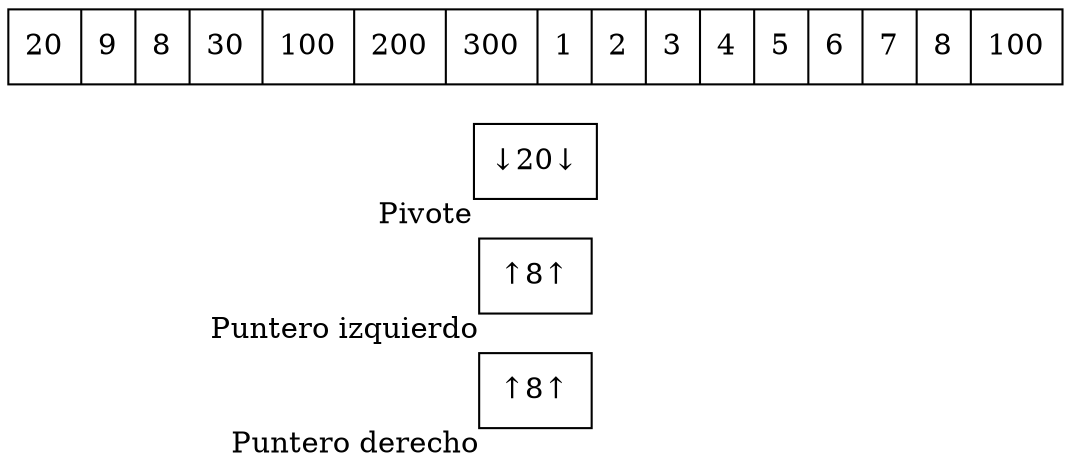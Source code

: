 digraph G{ node [shape = record ];
 rankdir=LR;puntDer[label="↑8↑" xlabel="Puntero derecho" pos = "12,0!"]
puntIzq[label="↑8↑" xlabel="Puntero izquierdo" pos = "8,0!"]
pivote[label="↓20↓" xlabel ="Pivote" pos = "10,2!"]
X[label="{ 20|9|8|30|100|200|300|1|2|3|4|5|6|7|8|100}" pos = "10,1!" ]}
